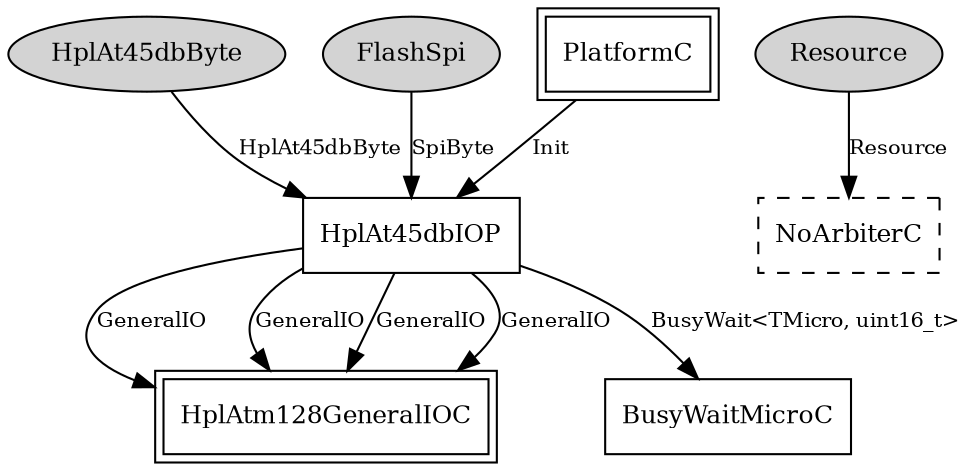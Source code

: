 digraph "tos.platforms.iris.chips.at45db.HplAt45dbIOC" {
  n0x2ace83bfc640 [shape=ellipse, style=filled, label="HplAt45dbByte", fontsize=12];
  "HplAt45dbIOP" [fontsize=12, shape=box, URL="../chtml/tos.platforms.iris.chips.at45db.HplAt45dbIOP.html"];
  n0x2ace83bfd360 [shape=ellipse, style=filled, label="Resource", fontsize=12];
  "HplAt45dbIOC.NoArbiterC" [fontsize=12, shape=box, style=dashed, label="NoArbiterC", URL="../chtml/tos.system.NoArbiterC.html"];
  n0x2ace83bfc020 [shape=ellipse, style=filled, label="FlashSpi", fontsize=12];
  "HplAt45dbIOP" [fontsize=12, shape=box, URL="../chtml/tos.platforms.iris.chips.at45db.HplAt45dbIOP.html"];
  "PlatformC" [fontsize=12, shape=box,peripheries=2, URL="../chtml/tos.platforms.mica.PlatformC.html"];
  "HplAt45dbIOP" [fontsize=12, shape=box, URL="../chtml/tos.platforms.iris.chips.at45db.HplAt45dbIOP.html"];
  "HplAt45dbIOP" [fontsize=12, shape=box, URL="../chtml/tos.platforms.iris.chips.at45db.HplAt45dbIOP.html"];
  "HplAtm128GeneralIOC" [fontsize=12, shape=box,peripheries=2, URL="../chtml/tos.chips.atm1281.HplAtm128GeneralIOC.html"];
  "HplAt45dbIOP" [fontsize=12, shape=box, URL="../chtml/tos.platforms.iris.chips.at45db.HplAt45dbIOP.html"];
  "HplAtm128GeneralIOC" [fontsize=12, shape=box,peripheries=2, URL="../chtml/tos.chips.atm1281.HplAtm128GeneralIOC.html"];
  "HplAt45dbIOP" [fontsize=12, shape=box, URL="../chtml/tos.platforms.iris.chips.at45db.HplAt45dbIOP.html"];
  "HplAtm128GeneralIOC" [fontsize=12, shape=box,peripheries=2, URL="../chtml/tos.chips.atm1281.HplAtm128GeneralIOC.html"];
  "HplAt45dbIOP" [fontsize=12, shape=box, URL="../chtml/tos.platforms.iris.chips.at45db.HplAt45dbIOP.html"];
  "HplAtm128GeneralIOC" [fontsize=12, shape=box,peripheries=2, URL="../chtml/tos.chips.atm1281.HplAtm128GeneralIOC.html"];
  "HplAt45dbIOP" [fontsize=12, shape=box, URL="../chtml/tos.platforms.iris.chips.at45db.HplAt45dbIOP.html"];
  "BusyWaitMicroC" [fontsize=12, shape=box, URL="../chtml/tos.platforms.micaz.BusyWaitMicroC.html"];
  "n0x2ace83bfc640" -> "HplAt45dbIOP" [label="HplAt45dbByte", URL="../ihtml/tos.chips.at45db.HplAt45dbByte.html", fontsize=10];
  "n0x2ace83bfd360" -> "HplAt45dbIOC.NoArbiterC" [label="Resource", URL="../ihtml/tos.interfaces.Resource.html", fontsize=10];
  "n0x2ace83bfc020" -> "HplAt45dbIOP" [label="SpiByte", URL="../ihtml/tos.interfaces.SpiByte.html", fontsize=10];
  "PlatformC" -> "HplAt45dbIOP" [label="Init", URL="../ihtml/tos.interfaces.Init.html", fontsize=10];
  "HplAt45dbIOP" -> "HplAtm128GeneralIOC" [label="GeneralIO", URL="../ihtml/tos.interfaces.GeneralIO.html", fontsize=10];
  "HplAt45dbIOP" -> "HplAtm128GeneralIOC" [label="GeneralIO", URL="../ihtml/tos.interfaces.GeneralIO.html", fontsize=10];
  "HplAt45dbIOP" -> "HplAtm128GeneralIOC" [label="GeneralIO", URL="../ihtml/tos.interfaces.GeneralIO.html", fontsize=10];
  "HplAt45dbIOP" -> "HplAtm128GeneralIOC" [label="GeneralIO", URL="../ihtml/tos.interfaces.GeneralIO.html", fontsize=10];
  "HplAt45dbIOP" -> "BusyWaitMicroC" [label="BusyWait<TMicro, uint16_t>", URL="../ihtml/tos.lib.timer.BusyWait.html", fontsize=10];
}
